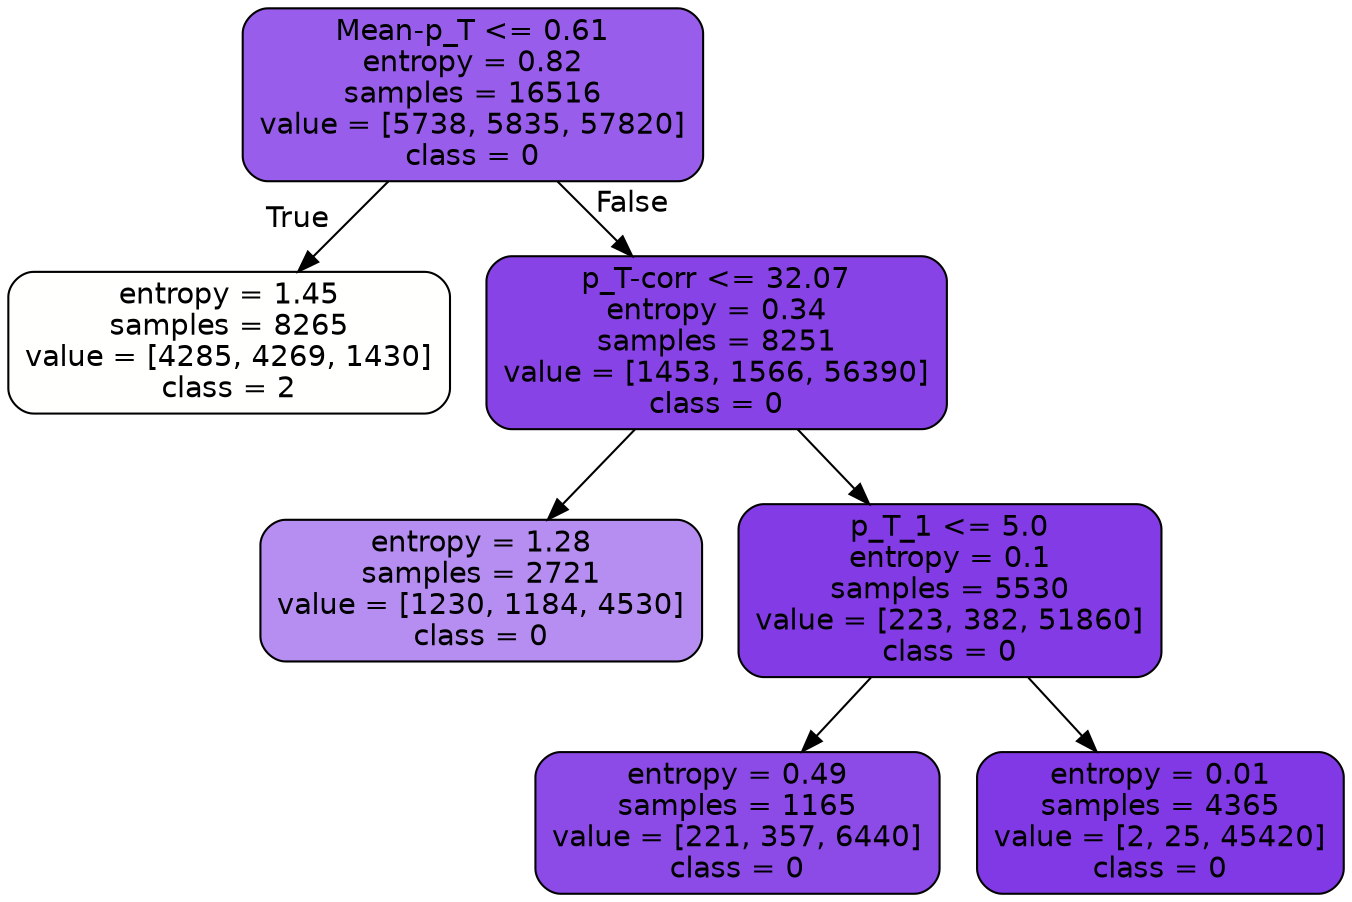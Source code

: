 digraph Tree {
node [shape=box, style="filled, rounded", color="black", fontname=helvetica] ;
edge [fontname=helvetica] ;
0 [label="Mean-p_T <= 0.61\nentropy = 0.82\nsamples = 16516\nvalue = [5738, 5835, 57820]\nclass = 0", fillcolor="#985dea"] ;
1 [label="entropy = 1.45\nsamples = 8265\nvalue = [4285, 4269, 1430]\nclass = 2", fillcolor="#fffffe"] ;
0 -> 1 [labeldistance=2.5, labelangle=45, headlabel="True"] ;
2 [label="p_T-corr <= 32.07\nentropy = 0.34\nsamples = 8251\nvalue = [1453, 1566, 56390]\nclass = 0", fillcolor="#8843e6"] ;
0 -> 2 [labeldistance=2.5, labelangle=-45, headlabel="False"] ;
3 [label="entropy = 1.28\nsamples = 2721\nvalue = [1230, 1184, 4530]\nclass = 0", fillcolor="#b68df0"] ;
2 -> 3 ;
4 [label="p_T_1 <= 5.0\nentropy = 0.1\nsamples = 5530\nvalue = [223, 382, 51860]\nclass = 0", fillcolor="#823be5"] ;
2 -> 4 ;
5 [label="entropy = 0.49\nsamples = 1165\nvalue = [221, 357, 6440]\nclass = 0", fillcolor="#8c4ae7"] ;
4 -> 5 ;
6 [label="entropy = 0.01\nsamples = 4365\nvalue = [2, 25, 45420]\nclass = 0", fillcolor="#8139e5"] ;
4 -> 6 ;
}